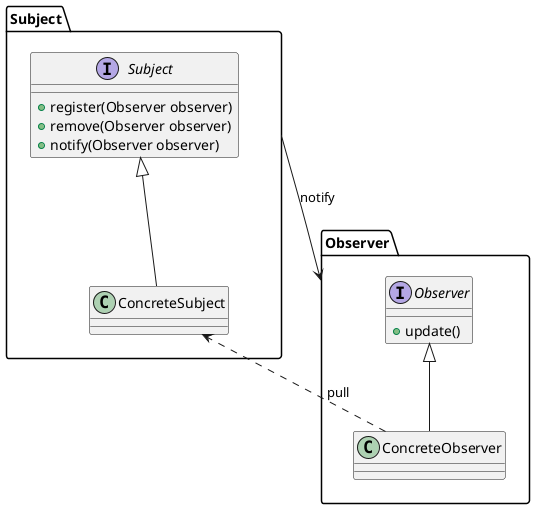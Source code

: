 @startuml

package "Subject" {
    interface Subject {
        +register(Observer observer)
        +remove(Observer observer)
        +notify(Observer observer)
    }


    class ConcreteSubject extends Subject {

    }
}

package "Observer" {
    interface Observer {
        +update()
    }

    class ConcreteObserver extends Observer {

    }
}

Subject --> Observer : notify
ConcreteObserver ..> ConcreteSubject : pull

@enduml
